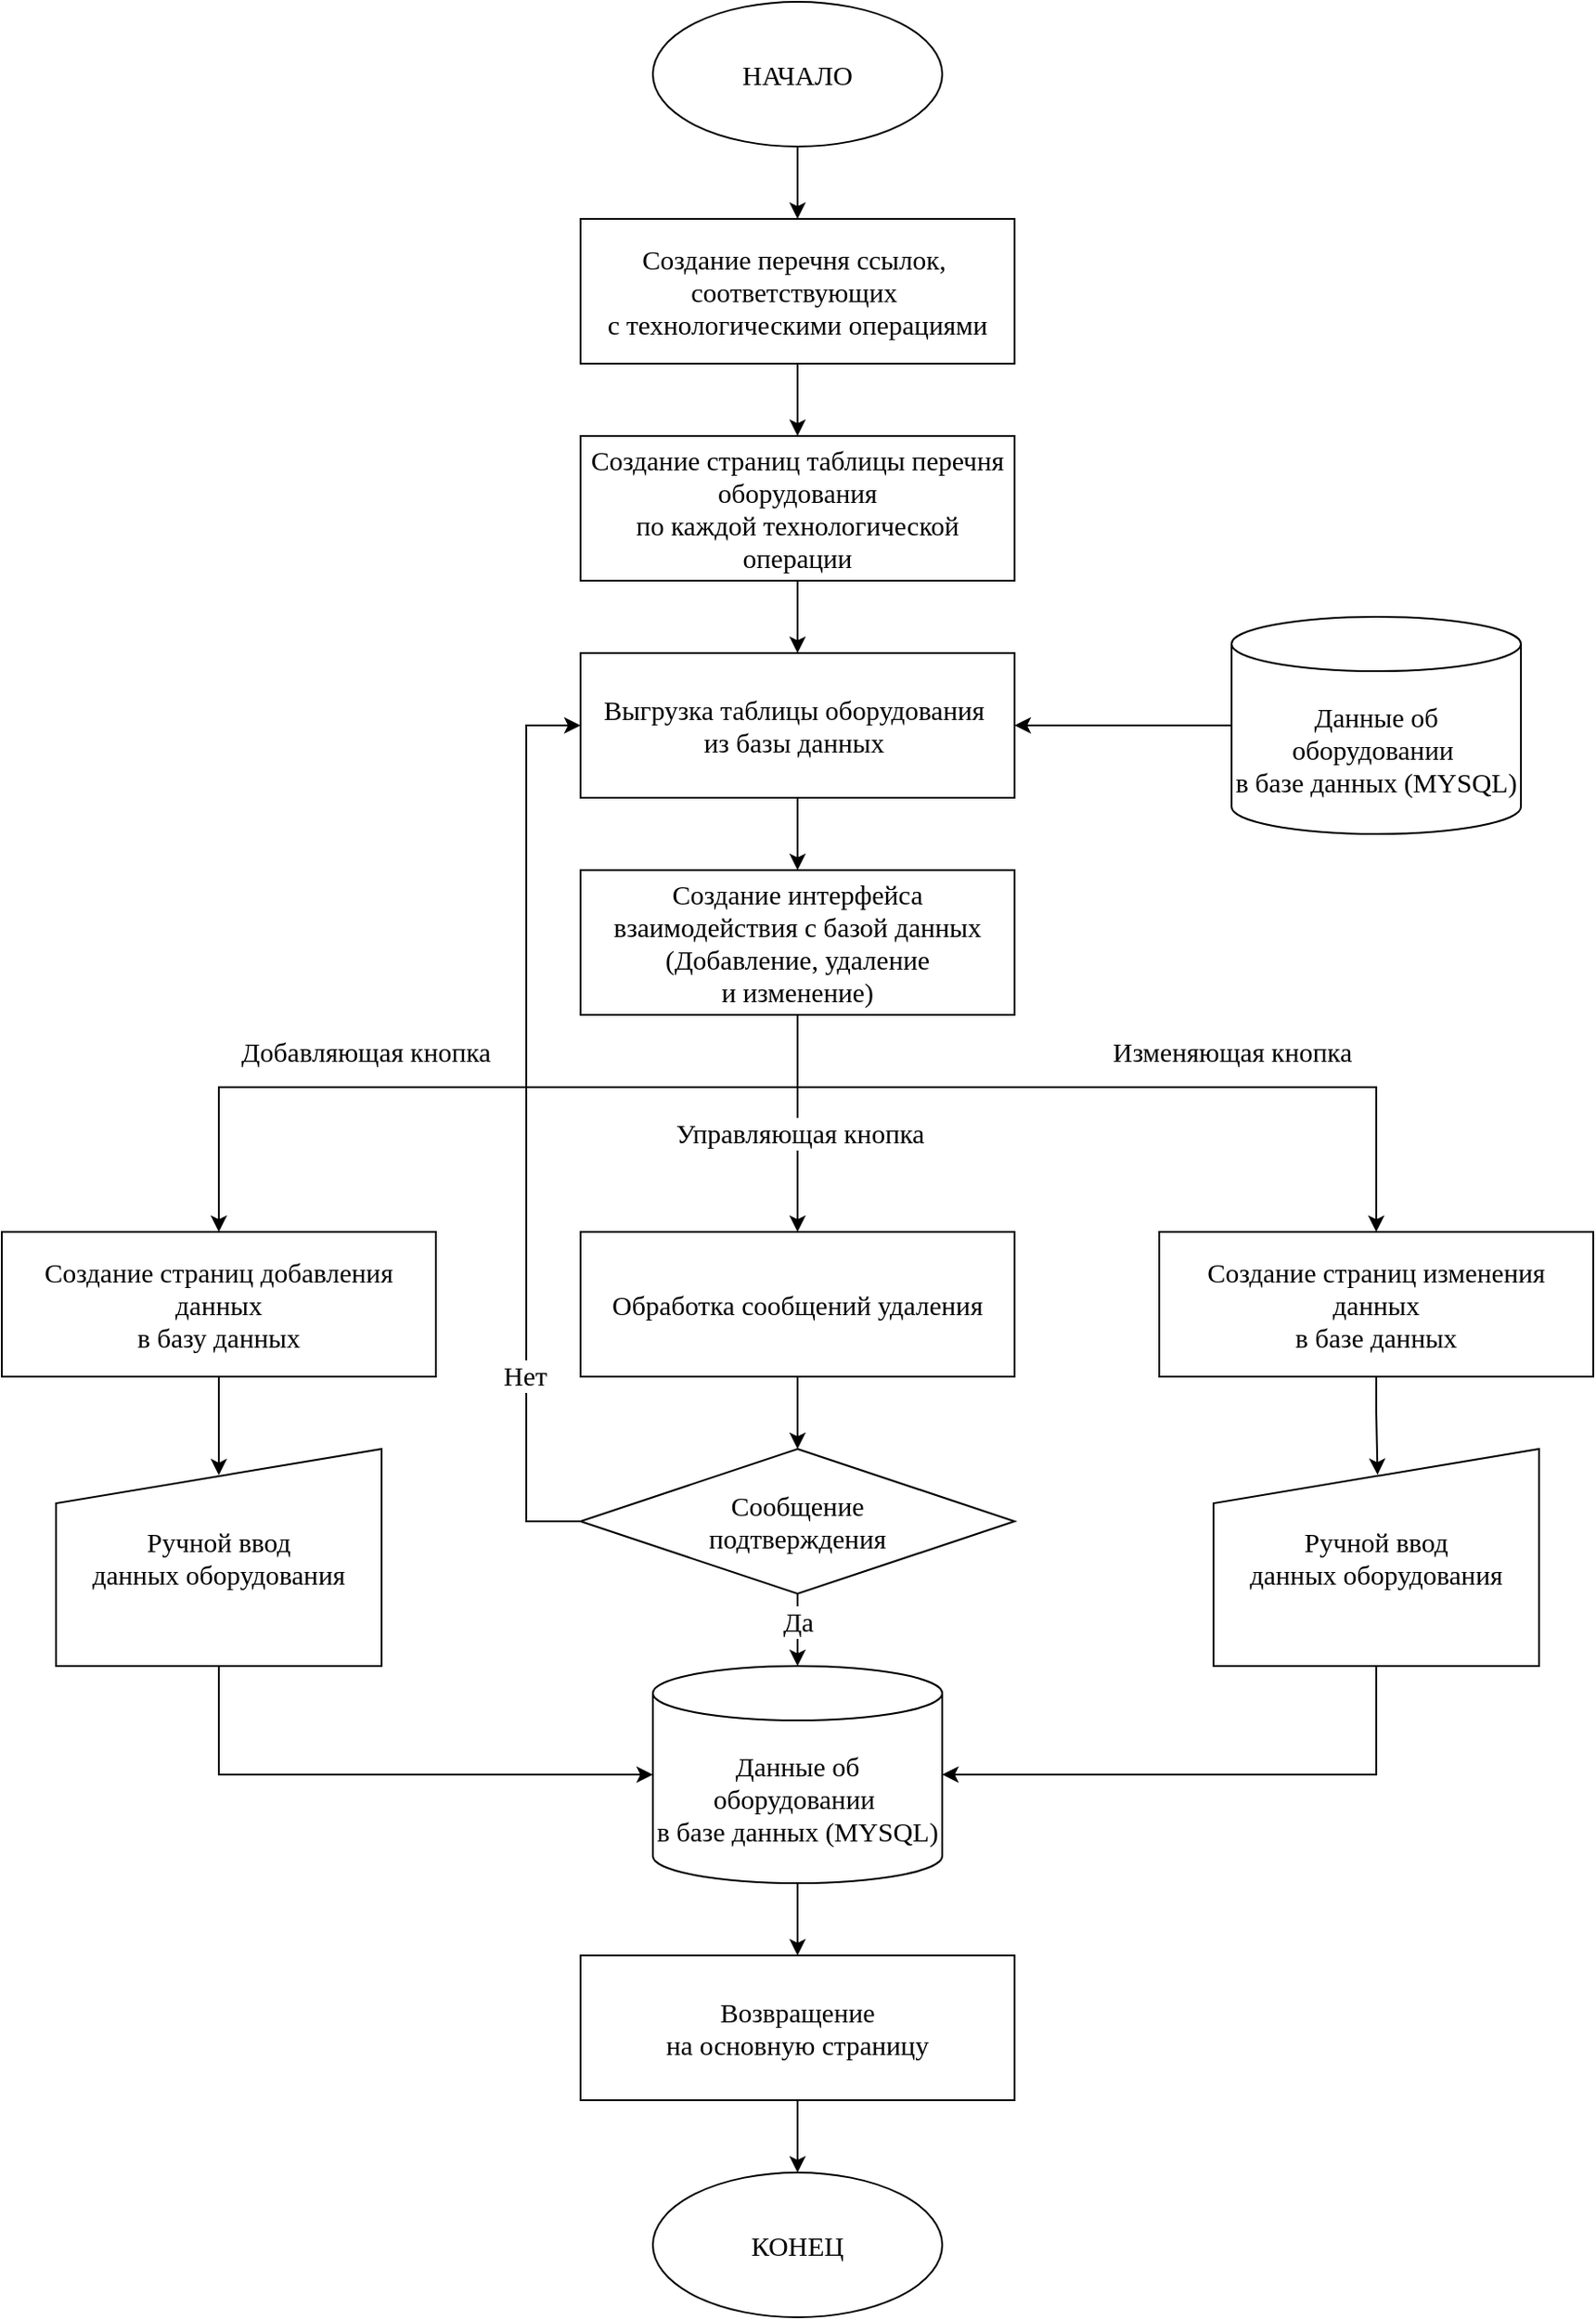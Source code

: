 <mxfile version="21.1.5" type="github">
  <diagram name="Page-1" id="qFZczR5B3UI8Jo8uHC8d">
    <mxGraphModel dx="1793" dy="924" grid="1" gridSize="10" guides="1" tooltips="1" connect="1" arrows="1" fold="1" page="1" pageScale="1" pageWidth="1654" pageHeight="2336" math="0" shadow="0">
      <root>
        <mxCell id="0" />
        <mxCell id="1" parent="0" />
        <mxCell id="hdSreOnBa91VfMqnHE0S-16" style="edgeStyle=orthogonalEdgeStyle;rounded=0;orthogonalLoop=1;jettySize=auto;html=1;entryX=0.5;entryY=0;entryDx=0;entryDy=0;fontFamily=Tahoma;fontSize=15;" edge="1" parent="1" source="hdSreOnBa91VfMqnHE0S-1" target="hdSreOnBa91VfMqnHE0S-2">
          <mxGeometry relative="1" as="geometry" />
        </mxCell>
        <mxCell id="hdSreOnBa91VfMqnHE0S-1" value="НАЧАЛО" style="ellipse;whiteSpace=wrap;html=1;fontSize=15;fontFamily=Tahoma;" vertex="1" parent="1">
          <mxGeometry x="640" y="40" width="160" height="80" as="geometry" />
        </mxCell>
        <mxCell id="hdSreOnBa91VfMqnHE0S-17" style="edgeStyle=orthogonalEdgeStyle;rounded=0;orthogonalLoop=1;jettySize=auto;html=1;entryX=0.5;entryY=0;entryDx=0;entryDy=0;fontFamily=Tahoma;fontSize=15;" edge="1" parent="1" source="hdSreOnBa91VfMqnHE0S-2" target="hdSreOnBa91VfMqnHE0S-3">
          <mxGeometry relative="1" as="geometry" />
        </mxCell>
        <mxCell id="hdSreOnBa91VfMqnHE0S-2" value="Создание перечня ссылок,&amp;nbsp;&lt;br style=&quot;font-size: 15px;&quot;&gt;соответствующих&amp;nbsp;&lt;br style=&quot;font-size: 15px;&quot;&gt;с технологическими операциями" style="rounded=0;whiteSpace=wrap;html=1;fontSize=15;fontFamily=Tahoma;" vertex="1" parent="1">
          <mxGeometry x="600" y="160" width="240" height="80" as="geometry" />
        </mxCell>
        <mxCell id="hdSreOnBa91VfMqnHE0S-18" style="edgeStyle=orthogonalEdgeStyle;rounded=0;orthogonalLoop=1;jettySize=auto;html=1;fontFamily=Tahoma;fontSize=15;" edge="1" parent="1" source="hdSreOnBa91VfMqnHE0S-3" target="hdSreOnBa91VfMqnHE0S-4">
          <mxGeometry relative="1" as="geometry" />
        </mxCell>
        <mxCell id="hdSreOnBa91VfMqnHE0S-3" value="Создание страниц таблицы перечня оборудования &lt;br style=&quot;font-size: 15px;&quot;&gt;по каждой технологической операции&lt;br style=&quot;font-size: 15px;&quot;&gt;" style="rounded=0;whiteSpace=wrap;html=1;fontSize=15;fontFamily=Tahoma;" vertex="1" parent="1">
          <mxGeometry x="600" y="280" width="240" height="80" as="geometry" />
        </mxCell>
        <mxCell id="hdSreOnBa91VfMqnHE0S-19" style="edgeStyle=orthogonalEdgeStyle;rounded=0;orthogonalLoop=1;jettySize=auto;html=1;entryX=0.5;entryY=0;entryDx=0;entryDy=0;fontFamily=Tahoma;fontSize=15;" edge="1" parent="1" source="hdSreOnBa91VfMqnHE0S-4" target="hdSreOnBa91VfMqnHE0S-15">
          <mxGeometry relative="1" as="geometry" />
        </mxCell>
        <mxCell id="hdSreOnBa91VfMqnHE0S-4" value="Выгрузка таблицы оборудования&amp;nbsp;&lt;br style=&quot;font-size: 15px;&quot;&gt;из базы данных&amp;nbsp;" style="rounded=0;whiteSpace=wrap;html=1;fontSize=15;fontFamily=Tahoma;" vertex="1" parent="1">
          <mxGeometry x="600" y="400" width="240" height="80" as="geometry" />
        </mxCell>
        <mxCell id="hdSreOnBa91VfMqnHE0S-24" style="edgeStyle=orthogonalEdgeStyle;rounded=0;orthogonalLoop=1;jettySize=auto;html=1;entryX=0.5;entryY=0;entryDx=0;entryDy=0;fontFamily=Tahoma;fontSize=15;" edge="1" parent="1" source="hdSreOnBa91VfMqnHE0S-5" target="hdSreOnBa91VfMqnHE0S-8">
          <mxGeometry relative="1" as="geometry" />
        </mxCell>
        <mxCell id="hdSreOnBa91VfMqnHE0S-5" value="Обработка сообщений удаления" style="rounded=0;whiteSpace=wrap;html=1;fontSize=15;fontFamily=Tahoma;" vertex="1" parent="1">
          <mxGeometry x="600" y="720" width="240" height="80" as="geometry" />
        </mxCell>
        <mxCell id="hdSreOnBa91VfMqnHE0S-23" style="edgeStyle=orthogonalEdgeStyle;rounded=0;orthogonalLoop=1;jettySize=auto;html=1;entryX=0.5;entryY=0.121;entryDx=0;entryDy=0;entryPerimeter=0;fontFamily=Tahoma;fontSize=15;" edge="1" parent="1" source="hdSreOnBa91VfMqnHE0S-6" target="hdSreOnBa91VfMqnHE0S-12">
          <mxGeometry relative="1" as="geometry" />
        </mxCell>
        <mxCell id="hdSreOnBa91VfMqnHE0S-6" value="Создание страниц добавления данных&lt;br style=&quot;font-size: 15px;&quot;&gt;в базу данных" style="rounded=0;whiteSpace=wrap;html=1;fontSize=15;fontFamily=Tahoma;" vertex="1" parent="1">
          <mxGeometry x="280" y="720" width="240" height="80" as="geometry" />
        </mxCell>
        <mxCell id="hdSreOnBa91VfMqnHE0S-28" style="edgeStyle=orthogonalEdgeStyle;rounded=0;orthogonalLoop=1;jettySize=auto;html=1;entryX=0.504;entryY=0.119;entryDx=0;entryDy=0;entryPerimeter=0;fontFamily=Tahoma;fontSize=15;" edge="1" parent="1" source="hdSreOnBa91VfMqnHE0S-7" target="hdSreOnBa91VfMqnHE0S-13">
          <mxGeometry relative="1" as="geometry">
            <mxPoint x="1040" y="840" as="targetPoint" />
          </mxGeometry>
        </mxCell>
        <mxCell id="hdSreOnBa91VfMqnHE0S-7" value="Создание страниц изменения данных&lt;br style=&quot;font-size: 15px;&quot;&gt;в базе данных" style="rounded=0;whiteSpace=wrap;html=1;fontSize=15;fontFamily=Tahoma;" vertex="1" parent="1">
          <mxGeometry x="920" y="720" width="240" height="80" as="geometry" />
        </mxCell>
        <mxCell id="hdSreOnBa91VfMqnHE0S-25" style="edgeStyle=orthogonalEdgeStyle;rounded=0;orthogonalLoop=1;jettySize=auto;html=1;entryX=0.5;entryY=0;entryDx=0;entryDy=0;entryPerimeter=0;fontFamily=Tahoma;fontSize=15;" edge="1" parent="1" source="hdSreOnBa91VfMqnHE0S-8" target="hdSreOnBa91VfMqnHE0S-9">
          <mxGeometry relative="1" as="geometry" />
        </mxCell>
        <mxCell id="hdSreOnBa91VfMqnHE0S-33" value="Да" style="edgeLabel;html=1;align=center;verticalAlign=middle;resizable=0;points=[];fontFamily=Tahoma;fontSize=15;" vertex="1" connectable="0" parent="hdSreOnBa91VfMqnHE0S-25">
          <mxGeometry x="-0.277" relative="1" as="geometry">
            <mxPoint as="offset" />
          </mxGeometry>
        </mxCell>
        <mxCell id="hdSreOnBa91VfMqnHE0S-31" style="edgeStyle=orthogonalEdgeStyle;rounded=0;orthogonalLoop=1;jettySize=auto;html=1;exitX=0;exitY=0.5;exitDx=0;exitDy=0;entryX=0;entryY=0.5;entryDx=0;entryDy=0;fontFamily=Tahoma;fontSize=15;" edge="1" parent="1" source="hdSreOnBa91VfMqnHE0S-8" target="hdSreOnBa91VfMqnHE0S-4">
          <mxGeometry relative="1" as="geometry">
            <Array as="points">
              <mxPoint x="570" y="880" />
              <mxPoint x="570" y="440" />
            </Array>
          </mxGeometry>
        </mxCell>
        <mxCell id="hdSreOnBa91VfMqnHE0S-34" value="Нет" style="edgeLabel;html=1;align=center;verticalAlign=middle;resizable=0;points=[];fontFamily=Tahoma;fontSize=15;" vertex="1" connectable="0" parent="hdSreOnBa91VfMqnHE0S-31">
          <mxGeometry x="-0.555" y="1" relative="1" as="geometry">
            <mxPoint as="offset" />
          </mxGeometry>
        </mxCell>
        <mxCell id="hdSreOnBa91VfMqnHE0S-8" value="Сообщение&lt;br style=&quot;font-size: 15px;&quot;&gt;подтверждения" style="rhombus;whiteSpace=wrap;html=1;fontSize=15;fontFamily=Tahoma;" vertex="1" parent="1">
          <mxGeometry x="600" y="840" width="240" height="80" as="geometry" />
        </mxCell>
        <mxCell id="hdSreOnBa91VfMqnHE0S-26" style="edgeStyle=orthogonalEdgeStyle;rounded=0;orthogonalLoop=1;jettySize=auto;html=1;entryX=0.5;entryY=0;entryDx=0;entryDy=0;fontFamily=Tahoma;fontSize=15;" edge="1" parent="1" source="hdSreOnBa91VfMqnHE0S-9" target="hdSreOnBa91VfMqnHE0S-10">
          <mxGeometry relative="1" as="geometry" />
        </mxCell>
        <mxCell id="hdSreOnBa91VfMqnHE0S-9" value="Данные об оборудовании&amp;nbsp;&lt;br style=&quot;font-size: 15px;&quot;&gt;в базе данных (MYSQL)" style="shape=cylinder3;whiteSpace=wrap;html=1;boundedLbl=1;backgroundOutline=1;size=15;fontSize=15;fontFamily=Tahoma;" vertex="1" parent="1">
          <mxGeometry x="640" y="960" width="160" height="120" as="geometry" />
        </mxCell>
        <mxCell id="hdSreOnBa91VfMqnHE0S-27" style="edgeStyle=orthogonalEdgeStyle;rounded=0;orthogonalLoop=1;jettySize=auto;html=1;entryX=0.5;entryY=0;entryDx=0;entryDy=0;fontFamily=Tahoma;fontSize=15;" edge="1" parent="1" source="hdSreOnBa91VfMqnHE0S-10" target="hdSreOnBa91VfMqnHE0S-11">
          <mxGeometry relative="1" as="geometry" />
        </mxCell>
        <mxCell id="hdSreOnBa91VfMqnHE0S-10" value="Возвращение &lt;br style=&quot;font-size: 15px;&quot;&gt;на основную страницу" style="rounded=0;whiteSpace=wrap;html=1;fontSize=15;fontFamily=Tahoma;" vertex="1" parent="1">
          <mxGeometry x="600" y="1120" width="240" height="80" as="geometry" />
        </mxCell>
        <mxCell id="hdSreOnBa91VfMqnHE0S-11" value="КОНЕЦ" style="ellipse;whiteSpace=wrap;html=1;fontSize=15;fontFamily=Tahoma;" vertex="1" parent="1">
          <mxGeometry x="640" y="1240" width="160" height="80" as="geometry" />
        </mxCell>
        <mxCell id="hdSreOnBa91VfMqnHE0S-29" style="edgeStyle=orthogonalEdgeStyle;rounded=0;orthogonalLoop=1;jettySize=auto;html=1;entryX=0;entryY=0.5;entryDx=0;entryDy=0;entryPerimeter=0;fontFamily=Tahoma;fontSize=15;" edge="1" parent="1" source="hdSreOnBa91VfMqnHE0S-12" target="hdSreOnBa91VfMqnHE0S-9">
          <mxGeometry relative="1" as="geometry">
            <Array as="points">
              <mxPoint x="400" y="1020" />
            </Array>
          </mxGeometry>
        </mxCell>
        <mxCell id="hdSreOnBa91VfMqnHE0S-12" value="Ручной ввод&lt;br style=&quot;font-size: 15px;&quot;&gt;данных оборудования" style="shape=manualInput;whiteSpace=wrap;html=1;fontFamily=Tahoma;fontSize=15;" vertex="1" parent="1">
          <mxGeometry x="310" y="840" width="180" height="120" as="geometry" />
        </mxCell>
        <mxCell id="hdSreOnBa91VfMqnHE0S-30" style="edgeStyle=orthogonalEdgeStyle;rounded=0;orthogonalLoop=1;jettySize=auto;html=1;entryX=1;entryY=0.5;entryDx=0;entryDy=0;entryPerimeter=0;fontFamily=Tahoma;fontSize=15;" edge="1" parent="1" source="hdSreOnBa91VfMqnHE0S-13" target="hdSreOnBa91VfMqnHE0S-9">
          <mxGeometry relative="1" as="geometry">
            <Array as="points">
              <mxPoint x="1040" y="1020" />
            </Array>
          </mxGeometry>
        </mxCell>
        <mxCell id="hdSreOnBa91VfMqnHE0S-13" value="Ручной ввод&lt;br style=&quot;font-size: 15px;&quot;&gt;данных оборудования" style="shape=manualInput;whiteSpace=wrap;html=1;fontFamily=Tahoma;fontSize=15;" vertex="1" parent="1">
          <mxGeometry x="950" y="840" width="180" height="120" as="geometry" />
        </mxCell>
        <mxCell id="hdSreOnBa91VfMqnHE0S-32" style="edgeStyle=orthogonalEdgeStyle;rounded=0;orthogonalLoop=1;jettySize=auto;html=1;exitX=0;exitY=0.5;exitDx=0;exitDy=0;exitPerimeter=0;entryX=1;entryY=0.5;entryDx=0;entryDy=0;fontFamily=Tahoma;fontSize=15;" edge="1" parent="1" source="hdSreOnBa91VfMqnHE0S-14" target="hdSreOnBa91VfMqnHE0S-4">
          <mxGeometry relative="1" as="geometry" />
        </mxCell>
        <mxCell id="hdSreOnBa91VfMqnHE0S-14" value="Данные об оборудовании&amp;nbsp;&lt;br style=&quot;font-size: 15px;&quot;&gt;в базе данных (MYSQL)" style="shape=cylinder3;whiteSpace=wrap;html=1;boundedLbl=1;backgroundOutline=1;size=15;fontSize=15;fontFamily=Tahoma;" vertex="1" parent="1">
          <mxGeometry x="960" y="380" width="160" height="120" as="geometry" />
        </mxCell>
        <mxCell id="hdSreOnBa91VfMqnHE0S-20" style="edgeStyle=orthogonalEdgeStyle;rounded=0;orthogonalLoop=1;jettySize=auto;html=1;entryX=0.5;entryY=0;entryDx=0;entryDy=0;fontFamily=Tahoma;fontSize=15;" edge="1" parent="1" source="hdSreOnBa91VfMqnHE0S-15" target="hdSreOnBa91VfMqnHE0S-5">
          <mxGeometry relative="1" as="geometry" />
        </mxCell>
        <mxCell id="hdSreOnBa91VfMqnHE0S-37" value="Управляющая кнопка" style="edgeLabel;html=1;align=center;verticalAlign=middle;resizable=0;points=[];fontFamily=Tahoma;fontSize=15;" vertex="1" connectable="0" parent="hdSreOnBa91VfMqnHE0S-20">
          <mxGeometry x="0.081" y="1" relative="1" as="geometry">
            <mxPoint as="offset" />
          </mxGeometry>
        </mxCell>
        <mxCell id="hdSreOnBa91VfMqnHE0S-21" style="edgeStyle=orthogonalEdgeStyle;rounded=0;orthogonalLoop=1;jettySize=auto;html=1;entryX=0.5;entryY=0;entryDx=0;entryDy=0;fontFamily=Tahoma;fontSize=15;" edge="1" parent="1" source="hdSreOnBa91VfMqnHE0S-15" target="hdSreOnBa91VfMqnHE0S-6">
          <mxGeometry relative="1" as="geometry">
            <Array as="points">
              <mxPoint x="720" y="640" />
              <mxPoint x="400" y="640" />
            </Array>
          </mxGeometry>
        </mxCell>
        <mxCell id="hdSreOnBa91VfMqnHE0S-35" value="Добавляющая кнопка" style="edgeLabel;html=1;align=center;verticalAlign=middle;resizable=0;points=[];fontFamily=Tahoma;fontSize=15;" vertex="1" connectable="0" parent="hdSreOnBa91VfMqnHE0S-21">
          <mxGeometry x="0.442" y="1" relative="1" as="geometry">
            <mxPoint x="38" y="-21" as="offset" />
          </mxGeometry>
        </mxCell>
        <mxCell id="hdSreOnBa91VfMqnHE0S-22" style="edgeStyle=orthogonalEdgeStyle;rounded=0;orthogonalLoop=1;jettySize=auto;html=1;entryX=0.5;entryY=0;entryDx=0;entryDy=0;fontFamily=Tahoma;fontSize=15;" edge="1" parent="1" source="hdSreOnBa91VfMqnHE0S-15" target="hdSreOnBa91VfMqnHE0S-7">
          <mxGeometry relative="1" as="geometry">
            <Array as="points">
              <mxPoint x="720" y="640" />
              <mxPoint x="1040" y="640" />
            </Array>
          </mxGeometry>
        </mxCell>
        <mxCell id="hdSreOnBa91VfMqnHE0S-36" value="Изменяющая кнопка" style="edgeLabel;html=1;align=center;verticalAlign=middle;resizable=0;points=[];fontFamily=Tahoma;fontSize=15;" vertex="1" connectable="0" parent="hdSreOnBa91VfMqnHE0S-22">
          <mxGeometry x="0.197" y="2" relative="1" as="geometry">
            <mxPoint x="16" y="-18" as="offset" />
          </mxGeometry>
        </mxCell>
        <mxCell id="hdSreOnBa91VfMqnHE0S-15" value="Создание интерфейса взаимодействия с базой данных&lt;br style=&quot;font-size: 15px;&quot;&gt;(Добавление, удаление &lt;br style=&quot;font-size: 15px;&quot;&gt;и изменение)" style="rounded=0;whiteSpace=wrap;html=1;fontSize=15;fontFamily=Tahoma;" vertex="1" parent="1">
          <mxGeometry x="600" y="520" width="240" height="80" as="geometry" />
        </mxCell>
      </root>
    </mxGraphModel>
  </diagram>
</mxfile>
